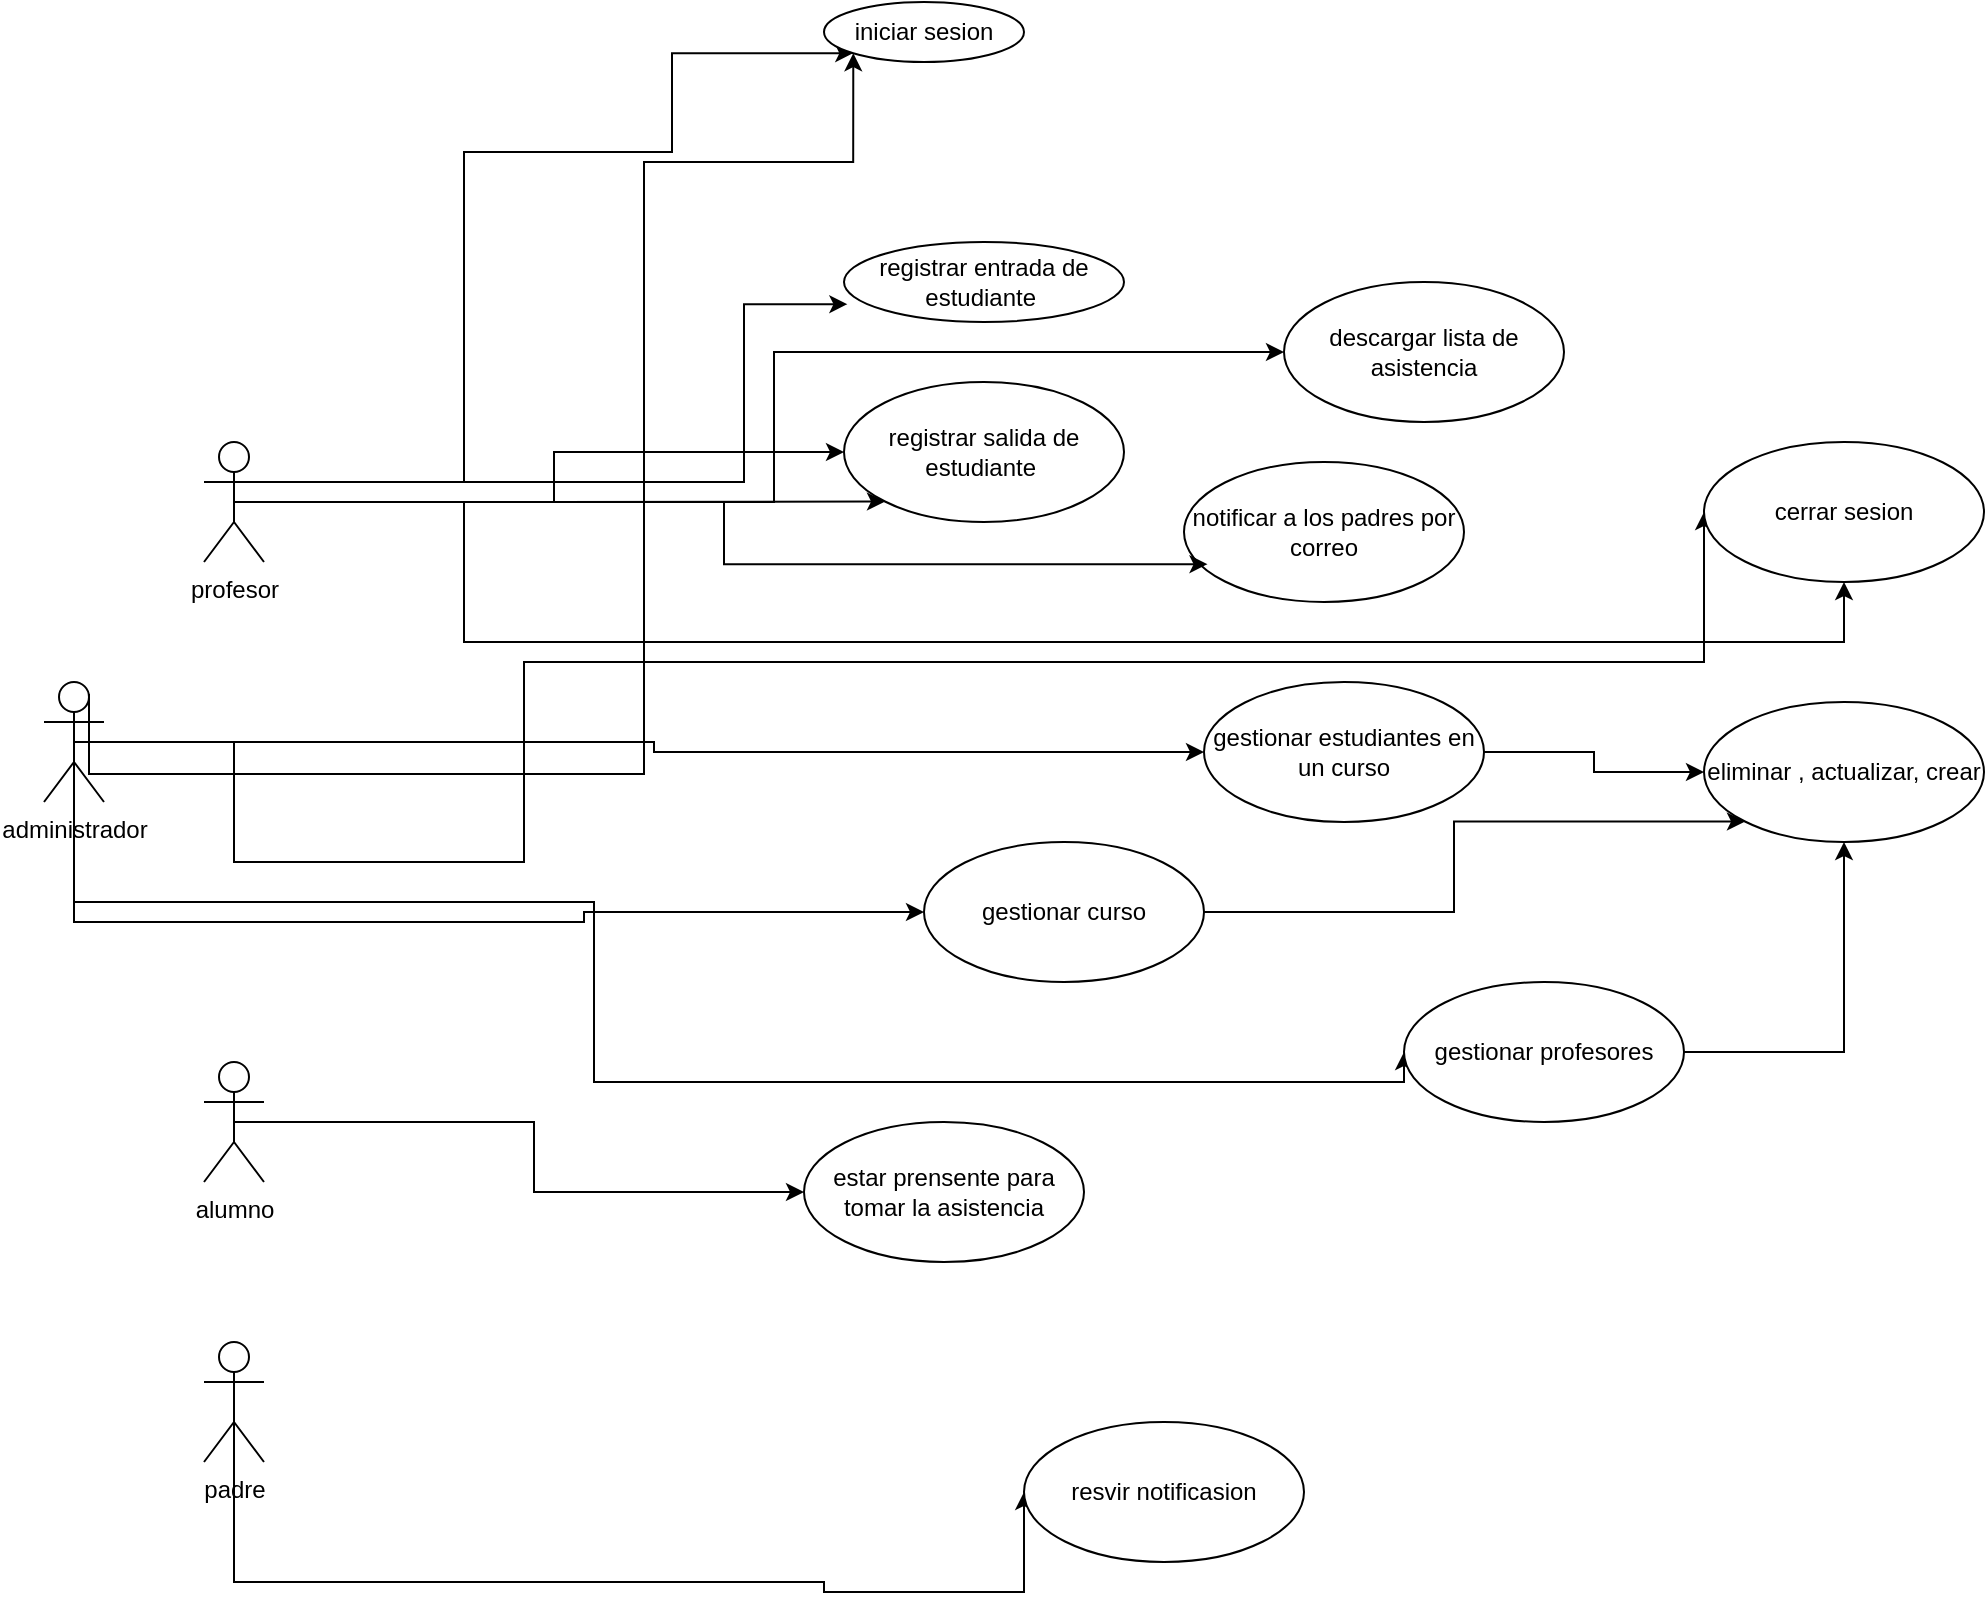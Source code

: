 <mxfile version="26.1.1">
  <diagram name="Página-1" id="iPGLQjqR55WDtVFaK2ru">
    <mxGraphModel dx="1134" dy="637" grid="1" gridSize="10" guides="1" tooltips="1" connect="1" arrows="1" fold="1" page="1" pageScale="1" pageWidth="1654" pageHeight="2336" math="0" shadow="0">
      <root>
        <mxCell id="0" />
        <mxCell id="1" parent="0" />
        <mxCell id="8Rmx1LLZE_sqg1d1QiVR-17" style="edgeStyle=orthogonalEdgeStyle;rounded=0;orthogonalLoop=1;jettySize=auto;html=1;exitX=0.75;exitY=0.1;exitDx=0;exitDy=0;exitPerimeter=0;entryX=0;entryY=1;entryDx=0;entryDy=0;" edge="1" parent="1" source="8Rmx1LLZE_sqg1d1QiVR-2" target="8Rmx1LLZE_sqg1d1QiVR-7">
          <mxGeometry relative="1" as="geometry">
            <mxPoint x="240" y="550" as="targetPoint" />
            <Array as="points">
              <mxPoint x="350" y="436" />
              <mxPoint x="350" y="130" />
              <mxPoint x="454" y="130" />
            </Array>
          </mxGeometry>
        </mxCell>
        <mxCell id="8Rmx1LLZE_sqg1d1QiVR-23" style="edgeStyle=orthogonalEdgeStyle;rounded=0;orthogonalLoop=1;jettySize=auto;html=1;exitX=0.5;exitY=0.5;exitDx=0;exitDy=0;exitPerimeter=0;entryX=0;entryY=0.5;entryDx=0;entryDy=0;" edge="1" parent="1" source="8Rmx1LLZE_sqg1d1QiVR-2" target="8Rmx1LLZE_sqg1d1QiVR-12">
          <mxGeometry relative="1" as="geometry">
            <Array as="points">
              <mxPoint x="145" y="510" />
              <mxPoint x="320" y="510" />
              <mxPoint x="320" y="555" />
            </Array>
          </mxGeometry>
        </mxCell>
        <mxCell id="8Rmx1LLZE_sqg1d1QiVR-24" style="edgeStyle=orthogonalEdgeStyle;rounded=0;orthogonalLoop=1;jettySize=auto;html=1;exitX=0.5;exitY=0.5;exitDx=0;exitDy=0;exitPerimeter=0;entryX=0;entryY=0.5;entryDx=0;entryDy=0;" edge="1" parent="1" source="8Rmx1LLZE_sqg1d1QiVR-2" target="8Rmx1LLZE_sqg1d1QiVR-13">
          <mxGeometry relative="1" as="geometry" />
        </mxCell>
        <mxCell id="8Rmx1LLZE_sqg1d1QiVR-25" style="edgeStyle=orthogonalEdgeStyle;rounded=0;orthogonalLoop=1;jettySize=auto;html=1;exitX=0.5;exitY=0.5;exitDx=0;exitDy=0;exitPerimeter=0;entryX=0;entryY=0.5;entryDx=0;entryDy=0;" edge="1" parent="1" source="8Rmx1LLZE_sqg1d1QiVR-2" target="8Rmx1LLZE_sqg1d1QiVR-14">
          <mxGeometry relative="1" as="geometry">
            <Array as="points">
              <mxPoint x="145" y="500" />
              <mxPoint x="325" y="500" />
              <mxPoint x="325" y="590" />
              <mxPoint x="630" y="590" />
            </Array>
          </mxGeometry>
        </mxCell>
        <mxCell id="8Rmx1LLZE_sqg1d1QiVR-27" style="edgeStyle=orthogonalEdgeStyle;rounded=0;orthogonalLoop=1;jettySize=auto;html=1;exitX=0.5;exitY=0.5;exitDx=0;exitDy=0;exitPerimeter=0;entryX=0;entryY=0.5;entryDx=0;entryDy=0;" edge="1" parent="1" source="8Rmx1LLZE_sqg1d1QiVR-2" target="8Rmx1LLZE_sqg1d1QiVR-15">
          <mxGeometry relative="1" as="geometry">
            <Array as="points">
              <mxPoint x="145" y="480" />
              <mxPoint x="290" y="480" />
              <mxPoint x="290" y="380" />
              <mxPoint x="880" y="380" />
            </Array>
          </mxGeometry>
        </mxCell>
        <mxCell id="8Rmx1LLZE_sqg1d1QiVR-2" value="administrador" style="shape=umlActor;verticalLabelPosition=bottom;verticalAlign=top;html=1;" vertex="1" parent="1">
          <mxGeometry x="50" y="390" width="30" height="60" as="geometry" />
        </mxCell>
        <mxCell id="8Rmx1LLZE_sqg1d1QiVR-31" style="edgeStyle=orthogonalEdgeStyle;rounded=0;orthogonalLoop=1;jettySize=auto;html=1;exitX=0.5;exitY=0.5;exitDx=0;exitDy=0;exitPerimeter=0;entryX=0;entryY=0.5;entryDx=0;entryDy=0;" edge="1" parent="1" source="8Rmx1LLZE_sqg1d1QiVR-3" target="8Rmx1LLZE_sqg1d1QiVR-30">
          <mxGeometry relative="1" as="geometry" />
        </mxCell>
        <mxCell id="8Rmx1LLZE_sqg1d1QiVR-3" value="alumno" style="shape=umlActor;verticalLabelPosition=bottom;verticalAlign=top;html=1;" vertex="1" parent="1">
          <mxGeometry x="130" y="580" width="30" height="60" as="geometry" />
        </mxCell>
        <mxCell id="8Rmx1LLZE_sqg1d1QiVR-16" style="edgeStyle=orthogonalEdgeStyle;rounded=0;orthogonalLoop=1;jettySize=auto;html=1;exitX=1;exitY=0.333;exitDx=0;exitDy=0;exitPerimeter=0;entryX=0;entryY=1;entryDx=0;entryDy=0;" edge="1" parent="1" source="8Rmx1LLZE_sqg1d1QiVR-4" target="8Rmx1LLZE_sqg1d1QiVR-7">
          <mxGeometry relative="1" as="geometry">
            <Array as="points">
              <mxPoint x="260" y="290" />
              <mxPoint x="260" y="125" />
              <mxPoint x="364" y="125" />
            </Array>
          </mxGeometry>
        </mxCell>
        <mxCell id="8Rmx1LLZE_sqg1d1QiVR-19" style="edgeStyle=orthogonalEdgeStyle;rounded=0;orthogonalLoop=1;jettySize=auto;html=1;exitX=0.5;exitY=0.5;exitDx=0;exitDy=0;exitPerimeter=0;" edge="1" parent="1" source="8Rmx1LLZE_sqg1d1QiVR-4" target="8Rmx1LLZE_sqg1d1QiVR-9">
          <mxGeometry relative="1" as="geometry" />
        </mxCell>
        <mxCell id="8Rmx1LLZE_sqg1d1QiVR-20" style="edgeStyle=orthogonalEdgeStyle;rounded=0;orthogonalLoop=1;jettySize=auto;html=1;exitX=0.5;exitY=0.5;exitDx=0;exitDy=0;exitPerimeter=0;entryX=0;entryY=1;entryDx=0;entryDy=0;" edge="1" parent="1" source="8Rmx1LLZE_sqg1d1QiVR-4" target="8Rmx1LLZE_sqg1d1QiVR-9">
          <mxGeometry relative="1" as="geometry" />
        </mxCell>
        <mxCell id="8Rmx1LLZE_sqg1d1QiVR-22" style="edgeStyle=orthogonalEdgeStyle;rounded=0;orthogonalLoop=1;jettySize=auto;html=1;exitX=0.5;exitY=0.5;exitDx=0;exitDy=0;exitPerimeter=0;entryX=0;entryY=0.5;entryDx=0;entryDy=0;" edge="1" parent="1" source="8Rmx1LLZE_sqg1d1QiVR-4" target="8Rmx1LLZE_sqg1d1QiVR-11">
          <mxGeometry relative="1" as="geometry" />
        </mxCell>
        <mxCell id="8Rmx1LLZE_sqg1d1QiVR-26" style="edgeStyle=orthogonalEdgeStyle;rounded=0;orthogonalLoop=1;jettySize=auto;html=1;exitX=0.5;exitY=0.5;exitDx=0;exitDy=0;exitPerimeter=0;" edge="1" parent="1" source="8Rmx1LLZE_sqg1d1QiVR-4" target="8Rmx1LLZE_sqg1d1QiVR-15">
          <mxGeometry relative="1" as="geometry">
            <Array as="points">
              <mxPoint x="260" y="300" />
              <mxPoint x="260" y="370" />
              <mxPoint x="950" y="370" />
            </Array>
          </mxGeometry>
        </mxCell>
        <mxCell id="8Rmx1LLZE_sqg1d1QiVR-4" value="profesor" style="shape=umlActor;verticalLabelPosition=bottom;verticalAlign=top;html=1;" vertex="1" parent="1">
          <mxGeometry x="130" y="270" width="30" height="60" as="geometry" />
        </mxCell>
        <mxCell id="8Rmx1LLZE_sqg1d1QiVR-29" style="edgeStyle=orthogonalEdgeStyle;rounded=0;orthogonalLoop=1;jettySize=auto;html=1;exitX=0.5;exitY=0.5;exitDx=0;exitDy=0;exitPerimeter=0;entryX=0;entryY=0.5;entryDx=0;entryDy=0;" edge="1" parent="1" source="8Rmx1LLZE_sqg1d1QiVR-5" target="8Rmx1LLZE_sqg1d1QiVR-28">
          <mxGeometry relative="1" as="geometry">
            <Array as="points">
              <mxPoint x="145" y="840" />
              <mxPoint x="440" y="840" />
              <mxPoint x="440" y="845" />
            </Array>
          </mxGeometry>
        </mxCell>
        <mxCell id="8Rmx1LLZE_sqg1d1QiVR-5" value="padre" style="shape=umlActor;verticalLabelPosition=bottom;verticalAlign=top;html=1;" vertex="1" parent="1">
          <mxGeometry x="130" y="720" width="30" height="60" as="geometry" />
        </mxCell>
        <mxCell id="8Rmx1LLZE_sqg1d1QiVR-7" value="iniciar sesion" style="ellipse;whiteSpace=wrap;html=1;" vertex="1" parent="1">
          <mxGeometry x="440" y="50" width="100" height="30" as="geometry" />
        </mxCell>
        <mxCell id="8Rmx1LLZE_sqg1d1QiVR-8" value="registrar entrada de estudiante&amp;nbsp;" style="ellipse;whiteSpace=wrap;html=1;" vertex="1" parent="1">
          <mxGeometry x="450" y="170" width="140" height="40" as="geometry" />
        </mxCell>
        <mxCell id="8Rmx1LLZE_sqg1d1QiVR-9" value="registrar salida de estudiante&amp;nbsp;" style="ellipse;whiteSpace=wrap;html=1;" vertex="1" parent="1">
          <mxGeometry x="450" y="240" width="140" height="70" as="geometry" />
        </mxCell>
        <mxCell id="8Rmx1LLZE_sqg1d1QiVR-10" value="notificar a los padres por correo" style="ellipse;whiteSpace=wrap;html=1;" vertex="1" parent="1">
          <mxGeometry x="620" y="280" width="140" height="70" as="geometry" />
        </mxCell>
        <mxCell id="8Rmx1LLZE_sqg1d1QiVR-11" value="descargar lista de asistencia" style="ellipse;whiteSpace=wrap;html=1;" vertex="1" parent="1">
          <mxGeometry x="670" y="190" width="140" height="70" as="geometry" />
        </mxCell>
        <mxCell id="8Rmx1LLZE_sqg1d1QiVR-34" style="edgeStyle=orthogonalEdgeStyle;rounded=0;orthogonalLoop=1;jettySize=auto;html=1;exitX=1;exitY=0.5;exitDx=0;exitDy=0;entryX=0;entryY=1;entryDx=0;entryDy=0;" edge="1" parent="1" source="8Rmx1LLZE_sqg1d1QiVR-12" target="8Rmx1LLZE_sqg1d1QiVR-32">
          <mxGeometry relative="1" as="geometry" />
        </mxCell>
        <mxCell id="8Rmx1LLZE_sqg1d1QiVR-12" value="gestionar curso" style="ellipse;whiteSpace=wrap;html=1;" vertex="1" parent="1">
          <mxGeometry x="490" y="470" width="140" height="70" as="geometry" />
        </mxCell>
        <mxCell id="8Rmx1LLZE_sqg1d1QiVR-33" style="edgeStyle=orthogonalEdgeStyle;rounded=0;orthogonalLoop=1;jettySize=auto;html=1;exitX=1;exitY=0.5;exitDx=0;exitDy=0;entryX=0;entryY=0.5;entryDx=0;entryDy=0;" edge="1" parent="1" source="8Rmx1LLZE_sqg1d1QiVR-13" target="8Rmx1LLZE_sqg1d1QiVR-32">
          <mxGeometry relative="1" as="geometry" />
        </mxCell>
        <mxCell id="8Rmx1LLZE_sqg1d1QiVR-13" value="gestionar estudiantes en un curso" style="ellipse;whiteSpace=wrap;html=1;" vertex="1" parent="1">
          <mxGeometry x="630" y="390" width="140" height="70" as="geometry" />
        </mxCell>
        <mxCell id="8Rmx1LLZE_sqg1d1QiVR-35" style="edgeStyle=orthogonalEdgeStyle;rounded=0;orthogonalLoop=1;jettySize=auto;html=1;exitX=1;exitY=0.5;exitDx=0;exitDy=0;entryX=0.5;entryY=1;entryDx=0;entryDy=0;" edge="1" parent="1" source="8Rmx1LLZE_sqg1d1QiVR-14" target="8Rmx1LLZE_sqg1d1QiVR-32">
          <mxGeometry relative="1" as="geometry" />
        </mxCell>
        <mxCell id="8Rmx1LLZE_sqg1d1QiVR-14" value="gestionar profesores" style="ellipse;whiteSpace=wrap;html=1;" vertex="1" parent="1">
          <mxGeometry x="730" y="540" width="140" height="70" as="geometry" />
        </mxCell>
        <mxCell id="8Rmx1LLZE_sqg1d1QiVR-15" value="cerrar sesion" style="ellipse;whiteSpace=wrap;html=1;" vertex="1" parent="1">
          <mxGeometry x="880" y="270" width="140" height="70" as="geometry" />
        </mxCell>
        <mxCell id="8Rmx1LLZE_sqg1d1QiVR-18" style="edgeStyle=orthogonalEdgeStyle;rounded=0;orthogonalLoop=1;jettySize=auto;html=1;exitX=1;exitY=0.333;exitDx=0;exitDy=0;exitPerimeter=0;entryX=0.012;entryY=0.777;entryDx=0;entryDy=0;entryPerimeter=0;" edge="1" parent="1" source="8Rmx1LLZE_sqg1d1QiVR-4" target="8Rmx1LLZE_sqg1d1QiVR-8">
          <mxGeometry relative="1" as="geometry">
            <Array as="points">
              <mxPoint x="400" y="290" />
              <mxPoint x="400" y="201" />
            </Array>
          </mxGeometry>
        </mxCell>
        <mxCell id="8Rmx1LLZE_sqg1d1QiVR-21" style="edgeStyle=orthogonalEdgeStyle;rounded=0;orthogonalLoop=1;jettySize=auto;html=1;exitX=0.5;exitY=0.5;exitDx=0;exitDy=0;exitPerimeter=0;entryX=0.084;entryY=0.73;entryDx=0;entryDy=0;entryPerimeter=0;" edge="1" parent="1" source="8Rmx1LLZE_sqg1d1QiVR-4" target="8Rmx1LLZE_sqg1d1QiVR-10">
          <mxGeometry relative="1" as="geometry" />
        </mxCell>
        <mxCell id="8Rmx1LLZE_sqg1d1QiVR-28" value="resvir notificasion" style="ellipse;whiteSpace=wrap;html=1;" vertex="1" parent="1">
          <mxGeometry x="540" y="760" width="140" height="70" as="geometry" />
        </mxCell>
        <mxCell id="8Rmx1LLZE_sqg1d1QiVR-30" value="estar prensente para tomar la asistencia" style="ellipse;whiteSpace=wrap;html=1;" vertex="1" parent="1">
          <mxGeometry x="430" y="610" width="140" height="70" as="geometry" />
        </mxCell>
        <mxCell id="8Rmx1LLZE_sqg1d1QiVR-32" value="eliminar , actualizar, crear" style="ellipse;whiteSpace=wrap;html=1;" vertex="1" parent="1">
          <mxGeometry x="880" y="400" width="140" height="70" as="geometry" />
        </mxCell>
      </root>
    </mxGraphModel>
  </diagram>
</mxfile>
